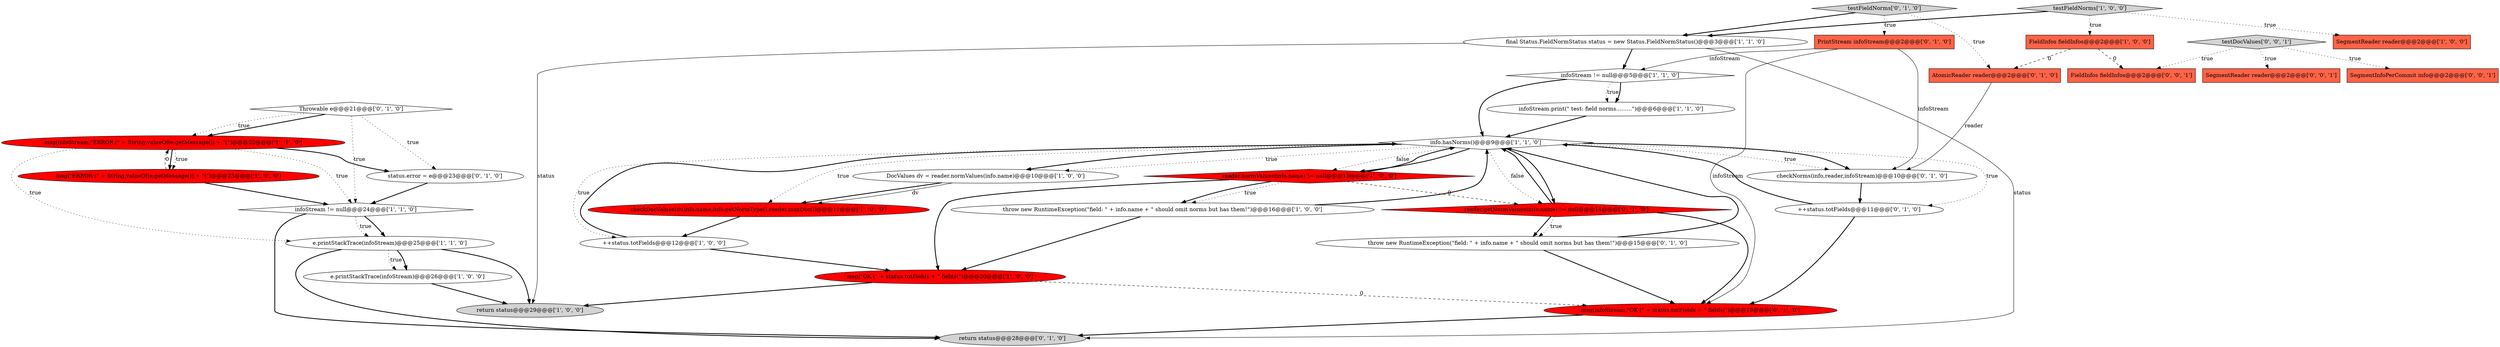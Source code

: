digraph {
12 [style = filled, label = "e.printStackTrace(infoStream)@@@26@@@['1', '0', '0']", fillcolor = white, shape = ellipse image = "AAA0AAABBB1BBB"];
24 [style = filled, label = "AtomicReader reader@@@2@@@['0', '1', '0']", fillcolor = tomato, shape = box image = "AAA1AAABBB2BBB"];
7 [style = filled, label = "SegmentReader reader@@@2@@@['1', '0', '0']", fillcolor = tomato, shape = box image = "AAA0AAABBB1BBB"];
19 [style = filled, label = "throw new RuntimeException(\"field: \" + info.name + \" should omit norms but has them!\")@@@15@@@['0', '1', '0']", fillcolor = white, shape = ellipse image = "AAA0AAABBB2BBB"];
18 [style = filled, label = "infoStream != null@@@5@@@['1', '1', '0']", fillcolor = white, shape = diamond image = "AAA0AAABBB1BBB"];
25 [style = filled, label = "msg(infoStream,\"OK (\" + status.totFields + \" fields(\")@@@19@@@['0', '1', '0']", fillcolor = red, shape = ellipse image = "AAA1AAABBB2BBB"];
5 [style = filled, label = "checkDocValues(dv,info.name,info.getNormType(),reader.maxDoc())@@@11@@@['1', '0', '0']", fillcolor = red, shape = ellipse image = "AAA1AAABBB1BBB"];
23 [style = filled, label = "testFieldNorms['0', '1', '0']", fillcolor = lightgray, shape = diamond image = "AAA0AAABBB2BBB"];
31 [style = filled, label = "testDocValues['0', '0', '1']", fillcolor = lightgray, shape = diamond image = "AAA0AAABBB3BBB"];
6 [style = filled, label = "return status@@@29@@@['1', '0', '0']", fillcolor = lightgray, shape = ellipse image = "AAA0AAABBB1BBB"];
4 [style = filled, label = "msg(\"OK (\" + status.totFields + \" fields(\")@@@20@@@['1', '0', '0']", fillcolor = red, shape = ellipse image = "AAA1AAABBB1BBB"];
27 [style = filled, label = "status.error = e@@@23@@@['0', '1', '0']", fillcolor = white, shape = ellipse image = "AAA0AAABBB2BBB"];
26 [style = filled, label = "Throwable e@@@21@@@['0', '1', '0']", fillcolor = white, shape = diamond image = "AAA0AAABBB2BBB"];
13 [style = filled, label = "FieldInfos fieldInfos@@@2@@@['1', '0', '0']", fillcolor = tomato, shape = box image = "AAA1AAABBB1BBB"];
21 [style = filled, label = "checkNorms(info,reader,infoStream)@@@10@@@['0', '1', '0']", fillcolor = white, shape = ellipse image = "AAA0AAABBB2BBB"];
2 [style = filled, label = "msg(\"ERROR (\" + String.valueOf(e.getMessage()) + \"(\")@@@23@@@['1', '0', '0']", fillcolor = red, shape = ellipse image = "AAA1AAABBB1BBB"];
17 [style = filled, label = "reader.normValues(info.name) != null@@@15@@@['1', '0', '0']", fillcolor = red, shape = diamond image = "AAA1AAABBB1BBB"];
1 [style = filled, label = "infoStream.print(\" test: field norms.........\")@@@6@@@['1', '1', '0']", fillcolor = white, shape = ellipse image = "AAA0AAABBB1BBB"];
33 [style = filled, label = "FieldInfos fieldInfos@@@2@@@['0', '0', '1']", fillcolor = tomato, shape = box image = "AAA0AAABBB3BBB"];
3 [style = filled, label = "testFieldNorms['1', '0', '0']", fillcolor = lightgray, shape = diamond image = "AAA0AAABBB1BBB"];
22 [style = filled, label = "PrintStream infoStream@@@2@@@['0', '1', '0']", fillcolor = tomato, shape = box image = "AAA0AAABBB2BBB"];
0 [style = filled, label = "final Status.FieldNormStatus status = new Status.FieldNormStatus()@@@3@@@['1', '1', '0']", fillcolor = white, shape = ellipse image = "AAA0AAABBB1BBB"];
8 [style = filled, label = "infoStream != null@@@24@@@['1', '1', '0']", fillcolor = white, shape = diamond image = "AAA0AAABBB1BBB"];
10 [style = filled, label = "++status.totFields@@@12@@@['1', '0', '0']", fillcolor = white, shape = ellipse image = "AAA0AAABBB1BBB"];
11 [style = filled, label = "DocValues dv = reader.normValues(info.name)@@@10@@@['1', '0', '0']", fillcolor = white, shape = ellipse image = "AAA0AAABBB1BBB"];
9 [style = filled, label = "msg(infoStream,\"ERROR (\" + String.valueOf(e.getMessage()) + \"(\")@@@22@@@['1', '1', '0']", fillcolor = red, shape = ellipse image = "AAA1AAABBB1BBB"];
29 [style = filled, label = "reader.getNormValues(info.name) != null@@@14@@@['0', '1', '0']", fillcolor = red, shape = diamond image = "AAA1AAABBB2BBB"];
30 [style = filled, label = "SegmentReader reader@@@2@@@['0', '0', '1']", fillcolor = tomato, shape = box image = "AAA0AAABBB3BBB"];
28 [style = filled, label = "++status.totFields@@@11@@@['0', '1', '0']", fillcolor = white, shape = ellipse image = "AAA0AAABBB2BBB"];
20 [style = filled, label = "return status@@@28@@@['0', '1', '0']", fillcolor = lightgray, shape = ellipse image = "AAA0AAABBB2BBB"];
16 [style = filled, label = "throw new RuntimeException(\"field: \" + info.name + \" should omit norms but has them!\")@@@16@@@['1', '0', '0']", fillcolor = white, shape = ellipse image = "AAA0AAABBB1BBB"];
15 [style = filled, label = "info.hasNorms()@@@9@@@['1', '1', '0']", fillcolor = white, shape = diamond image = "AAA0AAABBB1BBB"];
14 [style = filled, label = "e.printStackTrace(infoStream)@@@25@@@['1', '1', '0']", fillcolor = white, shape = ellipse image = "AAA0AAABBB1BBB"];
32 [style = filled, label = "SegmentInfoPerCommit info@@@2@@@['0', '0', '1']", fillcolor = tomato, shape = box image = "AAA0AAABBB3BBB"];
15->5 [style = dotted, label="true"];
5->10 [style = bold, label=""];
16->15 [style = bold, label=""];
29->15 [style = bold, label=""];
3->7 [style = dotted, label="true"];
26->8 [style = dotted, label="true"];
15->29 [style = bold, label=""];
10->15 [style = bold, label=""];
28->15 [style = bold, label=""];
14->12 [style = dotted, label="true"];
23->22 [style = dotted, label="true"];
4->6 [style = bold, label=""];
9->2 [style = bold, label=""];
15->21 [style = bold, label=""];
1->15 [style = bold, label=""];
26->27 [style = dotted, label="true"];
18->1 [style = dotted, label="true"];
18->15 [style = bold, label=""];
8->14 [style = bold, label=""];
29->25 [style = bold, label=""];
26->9 [style = bold, label=""];
15->10 [style = dotted, label="true"];
0->20 [style = solid, label="status"];
15->21 [style = dotted, label="true"];
26->9 [style = dotted, label="true"];
17->29 [style = dashed, label="0"];
12->6 [style = bold, label=""];
23->0 [style = bold, label=""];
31->33 [style = dotted, label="true"];
9->14 [style = dotted, label="true"];
3->0 [style = bold, label=""];
21->28 [style = bold, label=""];
19->25 [style = bold, label=""];
31->32 [style = dotted, label="true"];
22->25 [style = solid, label="infoStream"];
9->27 [style = bold, label=""];
17->16 [style = dotted, label="true"];
9->8 [style = dotted, label="true"];
15->28 [style = dotted, label="true"];
15->29 [style = dotted, label="false"];
31->30 [style = dotted, label="true"];
11->5 [style = bold, label=""];
15->17 [style = bold, label=""];
25->20 [style = bold, label=""];
15->17 [style = dotted, label="false"];
13->24 [style = dashed, label="0"];
4->25 [style = dashed, label="0"];
8->20 [style = bold, label=""];
15->11 [style = bold, label=""];
29->19 [style = bold, label=""];
18->1 [style = bold, label=""];
2->9 [style = dashed, label="0"];
22->18 [style = solid, label="infoStream"];
0->6 [style = solid, label="status"];
9->2 [style = dotted, label="true"];
14->12 [style = bold, label=""];
8->14 [style = dotted, label="true"];
14->20 [style = bold, label=""];
17->15 [style = bold, label=""];
15->11 [style = dotted, label="true"];
10->4 [style = bold, label=""];
24->21 [style = solid, label="reader"];
28->25 [style = bold, label=""];
22->21 [style = solid, label="infoStream"];
3->13 [style = dotted, label="true"];
0->18 [style = bold, label=""];
13->33 [style = dashed, label="0"];
16->4 [style = bold, label=""];
19->15 [style = bold, label=""];
27->8 [style = bold, label=""];
14->6 [style = bold, label=""];
17->4 [style = bold, label=""];
23->24 [style = dotted, label="true"];
17->16 [style = bold, label=""];
11->5 [style = solid, label="dv"];
2->8 [style = bold, label=""];
29->19 [style = dotted, label="true"];
}
